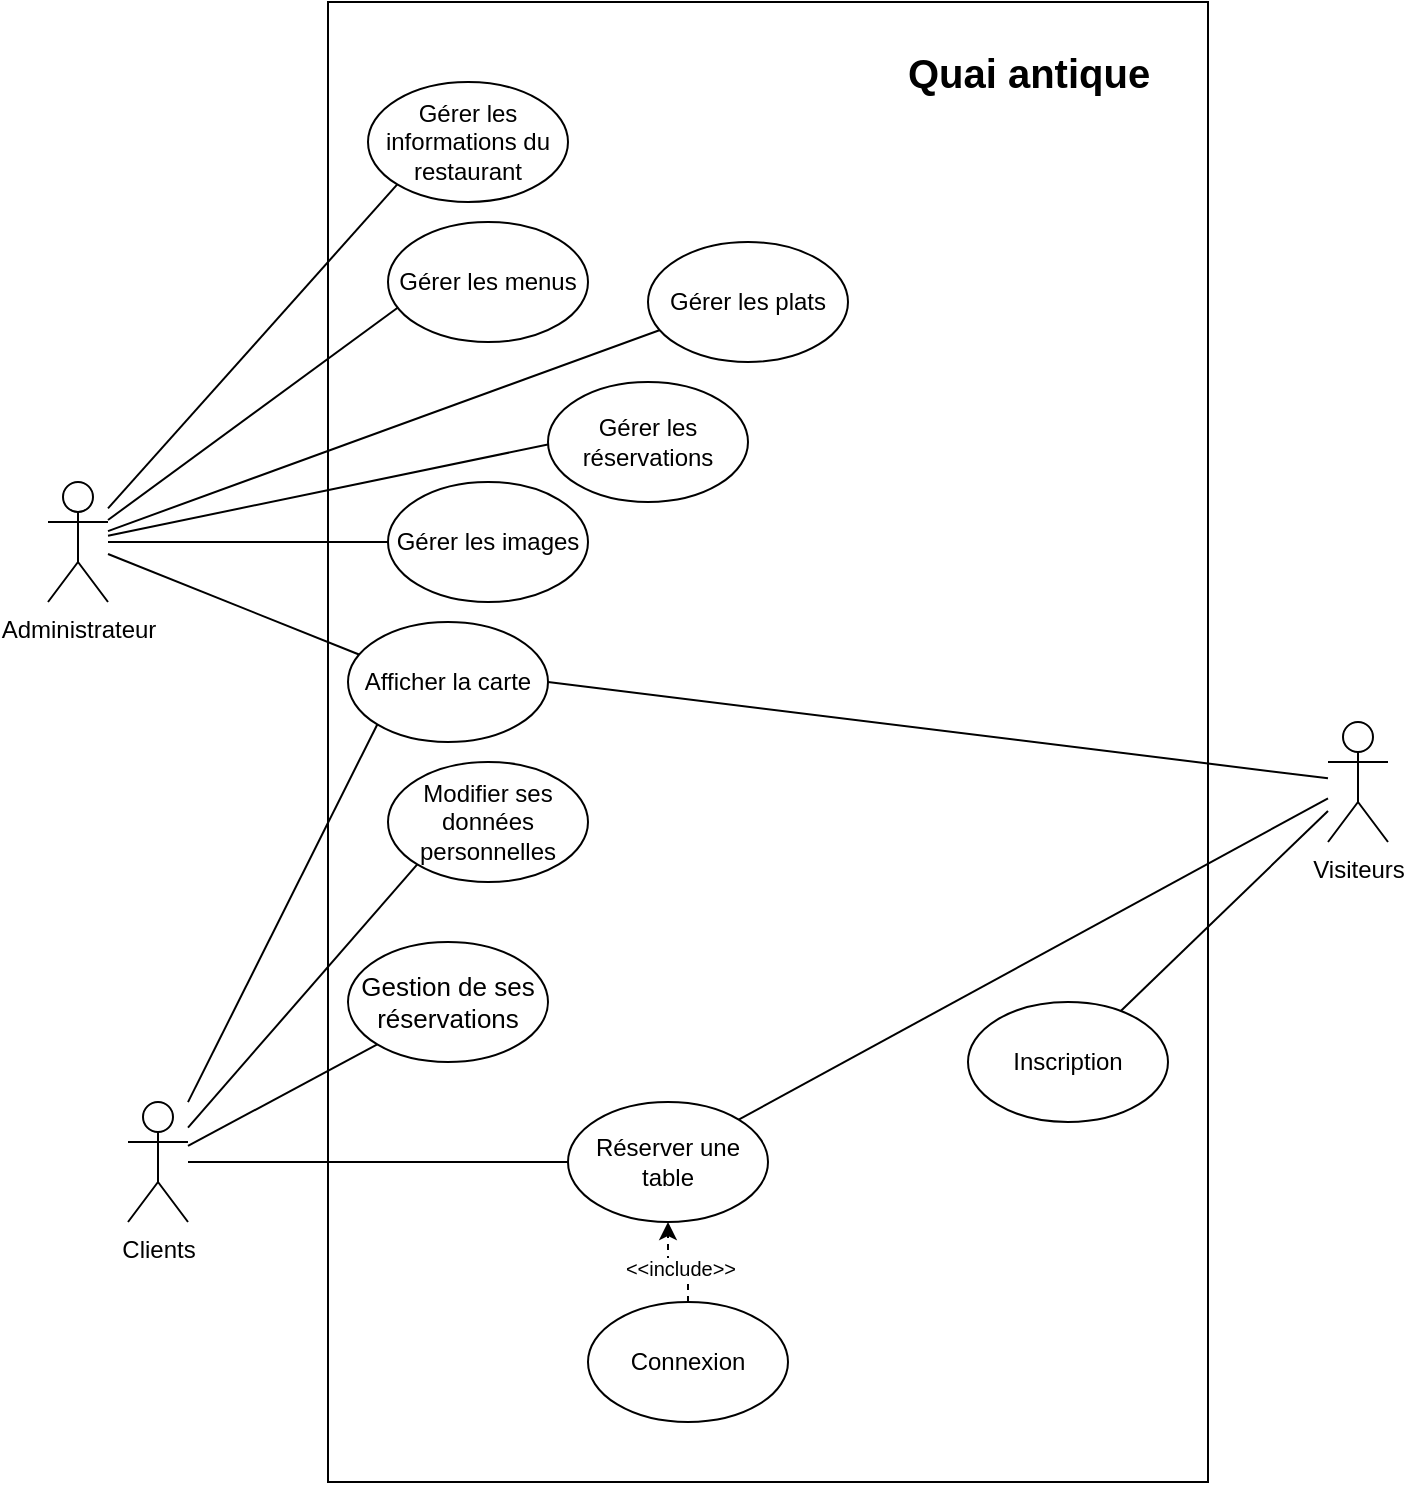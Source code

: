 <mxfile version="27.1.6">
  <diagram name="Page-1" id="9ogXYmJ0NX8_20f_0i38">
    <mxGraphModel dx="1375" dy="1920" grid="1" gridSize="10" guides="1" tooltips="1" connect="1" arrows="1" fold="1" page="1" pageScale="1" pageWidth="827" pageHeight="1169" math="0" shadow="0">
      <root>
        <mxCell id="0" />
        <mxCell id="1" parent="0" />
        <mxCell id="Xps_S79tUpGcCryAK6wD-1" value="" style="rounded=0;whiteSpace=wrap;html=1;" parent="1" vertex="1">
          <mxGeometry x="220" y="-80" width="440" height="740" as="geometry" />
        </mxCell>
        <mxCell id="Xps_S79tUpGcCryAK6wD-2" value="Quai antique" style="text;html=1;fontSize=20;fontStyle=1;verticalAlign=middle;align=center;fontColor=light-dark(#000000,#FFFFFF);" parent="1" vertex="1">
          <mxGeometry x="520" y="-70" width="100" height="50" as="geometry" />
        </mxCell>
        <mxCell id="ZktZ5bHbsv_R6d8ZuHNL-2" style="rounded=0;orthogonalLoop=1;jettySize=auto;html=1;entryX=0.055;entryY=0.271;entryDx=0;entryDy=0;endArrow=none;startFill=0;entryPerimeter=0;" edge="1" parent="1" source="Xps_S79tUpGcCryAK6wD-4" target="ZktZ5bHbsv_R6d8ZuHNL-1">
          <mxGeometry relative="1" as="geometry" />
        </mxCell>
        <mxCell id="ZktZ5bHbsv_R6d8ZuHNL-13" style="rounded=0;orthogonalLoop=1;jettySize=auto;html=1;entryX=0.06;entryY=0.7;entryDx=0;entryDy=0;endArrow=none;startFill=0;entryPerimeter=0;" edge="1" parent="1" source="Xps_S79tUpGcCryAK6wD-4" target="ZktZ5bHbsv_R6d8ZuHNL-10">
          <mxGeometry relative="1" as="geometry" />
        </mxCell>
        <mxCell id="ZktZ5bHbsv_R6d8ZuHNL-14" style="rounded=0;orthogonalLoop=1;jettySize=auto;html=1;entryX=0.06;entryY=0.733;entryDx=0;entryDy=0;endArrow=none;startFill=0;entryPerimeter=0;" edge="1" parent="1" source="Xps_S79tUpGcCryAK6wD-4" target="ZktZ5bHbsv_R6d8ZuHNL-11">
          <mxGeometry relative="1" as="geometry" />
        </mxCell>
        <mxCell id="ZktZ5bHbsv_R6d8ZuHNL-15" style="rounded=0;orthogonalLoop=1;jettySize=auto;html=1;endArrow=none;startFill=0;" edge="1" parent="1" source="Xps_S79tUpGcCryAK6wD-4" target="ZktZ5bHbsv_R6d8ZuHNL-12">
          <mxGeometry relative="1" as="geometry" />
        </mxCell>
        <mxCell id="ZktZ5bHbsv_R6d8ZuHNL-17" style="rounded=0;orthogonalLoop=1;jettySize=auto;html=1;entryX=0.06;entryY=0.5;entryDx=0;entryDy=0;endArrow=none;startFill=0;entryPerimeter=0;" edge="1" parent="1" source="Xps_S79tUpGcCryAK6wD-4" target="ZktZ5bHbsv_R6d8ZuHNL-16">
          <mxGeometry relative="1" as="geometry" />
        </mxCell>
        <mxCell id="Xps_S79tUpGcCryAK6wD-4" value="&lt;div&gt;Administrateur&lt;/div&gt;" style="shape=umlActor;verticalLabelPosition=bottom;verticalAlign=top;html=1;outlineConnect=0;" parent="1" vertex="1">
          <mxGeometry x="80" y="160" width="30" height="60" as="geometry" />
        </mxCell>
        <mxCell id="Xps_S79tUpGcCryAK6wD-13" style="rounded=0;orthogonalLoop=1;jettySize=auto;html=1;endArrow=none;startFill=0;entryX=0;entryY=0.5;entryDx=0;entryDy=0;" parent="1" source="Xps_S79tUpGcCryAK6wD-5" target="Xps_S79tUpGcCryAK6wD-12" edge="1">
          <mxGeometry relative="1" as="geometry">
            <mxPoint x="330" y="500" as="targetPoint" />
          </mxGeometry>
        </mxCell>
        <mxCell id="Xps_S79tUpGcCryAK6wD-5" value="&lt;div&gt;Clients&lt;/div&gt;" style="shape=umlActor;verticalLabelPosition=bottom;verticalAlign=top;html=1;outlineConnect=0;" parent="1" vertex="1">
          <mxGeometry x="120" y="470" width="30" height="60" as="geometry" />
        </mxCell>
        <mxCell id="Xps_S79tUpGcCryAK6wD-14" style="rounded=0;orthogonalLoop=1;jettySize=auto;html=1;entryX=1;entryY=0;entryDx=0;entryDy=0;endArrow=none;startFill=0;" parent="1" source="Xps_S79tUpGcCryAK6wD-6" target="Xps_S79tUpGcCryAK6wD-12" edge="1">
          <mxGeometry relative="1" as="geometry" />
        </mxCell>
        <mxCell id="Xps_S79tUpGcCryAK6wD-6" value="Visiteurs" style="shape=umlActor;verticalLabelPosition=bottom;verticalAlign=top;html=1;outlineConnect=0;" parent="1" vertex="1">
          <mxGeometry x="720" y="280" width="30" height="60" as="geometry" />
        </mxCell>
        <mxCell id="Xps_S79tUpGcCryAK6wD-8" value="Inscription" style="ellipse;whiteSpace=wrap;html=1;fontSize=12;" parent="1" vertex="1">
          <mxGeometry x="540" y="420" width="100" height="60" as="geometry" />
        </mxCell>
        <mxCell id="Xps_S79tUpGcCryAK6wD-9" style="rounded=0;orthogonalLoop=1;jettySize=auto;html=1;endArrow=none;startFill=0;" parent="1" source="Xps_S79tUpGcCryAK6wD-6" target="Xps_S79tUpGcCryAK6wD-8" edge="1">
          <mxGeometry relative="1" as="geometry">
            <mxPoint x="541" y="315" as="targetPoint" />
          </mxGeometry>
        </mxCell>
        <mxCell id="Xps_S79tUpGcCryAK6wD-12" value="Réserver une table" style="ellipse;whiteSpace=wrap;html=1;fontSize=12;" parent="1" vertex="1">
          <mxGeometry x="340" y="470" width="100" height="60" as="geometry" />
        </mxCell>
        <mxCell id="Xps_S79tUpGcCryAK6wD-17" style="edgeStyle=orthogonalEdgeStyle;rounded=0;orthogonalLoop=1;jettySize=auto;html=1;entryX=0.5;entryY=1;entryDx=0;entryDy=0;dashed=1;" parent="1" source="Xps_S79tUpGcCryAK6wD-15" target="Xps_S79tUpGcCryAK6wD-12" edge="1">
          <mxGeometry relative="1" as="geometry">
            <Array as="points" />
          </mxGeometry>
        </mxCell>
        <mxCell id="Xps_S79tUpGcCryAK6wD-18" value="&amp;lt;&amp;lt;include&amp;gt;&amp;gt;" style="edgeLabel;html=1;align=center;verticalAlign=middle;resizable=0;points=[];fontSize=10;" parent="Xps_S79tUpGcCryAK6wD-17" vertex="1" connectable="0">
          <mxGeometry x="-0.04" y="3" relative="1" as="geometry">
            <mxPoint as="offset" />
          </mxGeometry>
        </mxCell>
        <mxCell id="Xps_S79tUpGcCryAK6wD-15" value="Connexion" style="ellipse;whiteSpace=wrap;html=1;fontSize=12;" parent="1" vertex="1">
          <mxGeometry x="350" y="570" width="100" height="60" as="geometry" />
        </mxCell>
        <mxCell id="ZktZ5bHbsv_R6d8ZuHNL-1" value="Afficher la carte" style="ellipse;whiteSpace=wrap;html=1;fontSize=12;" vertex="1" parent="1">
          <mxGeometry x="230" y="230" width="100" height="60" as="geometry" />
        </mxCell>
        <mxCell id="ZktZ5bHbsv_R6d8ZuHNL-3" style="rounded=0;orthogonalLoop=1;jettySize=auto;html=1;entryX=0;entryY=1;entryDx=0;entryDy=0;endArrow=none;startFill=0;" edge="1" parent="1" source="Xps_S79tUpGcCryAK6wD-5" target="ZktZ5bHbsv_R6d8ZuHNL-1">
          <mxGeometry relative="1" as="geometry" />
        </mxCell>
        <mxCell id="ZktZ5bHbsv_R6d8ZuHNL-4" style="rounded=0;orthogonalLoop=1;jettySize=auto;html=1;entryX=1;entryY=0.5;entryDx=0;entryDy=0;endArrow=none;startFill=0;" edge="1" parent="1" source="Xps_S79tUpGcCryAK6wD-6" target="ZktZ5bHbsv_R6d8ZuHNL-1">
          <mxGeometry relative="1" as="geometry" />
        </mxCell>
        <mxCell id="ZktZ5bHbsv_R6d8ZuHNL-6" value="Gestion de ses réservations" style="ellipse;whiteSpace=wrap;html=1;fontSize=13;" vertex="1" parent="1">
          <mxGeometry x="230" y="390" width="100" height="60" as="geometry" />
        </mxCell>
        <mxCell id="ZktZ5bHbsv_R6d8ZuHNL-7" style="rounded=0;orthogonalLoop=1;jettySize=auto;html=1;entryX=0;entryY=1;entryDx=0;entryDy=0;endArrow=none;startFill=0;" edge="1" parent="1" source="Xps_S79tUpGcCryAK6wD-5" target="ZktZ5bHbsv_R6d8ZuHNL-6">
          <mxGeometry relative="1" as="geometry" />
        </mxCell>
        <mxCell id="ZktZ5bHbsv_R6d8ZuHNL-8" value="Modifier ses données personnelles" style="ellipse;whiteSpace=wrap;html=1;fontSize=12;" vertex="1" parent="1">
          <mxGeometry x="250" y="300" width="100" height="60" as="geometry" />
        </mxCell>
        <mxCell id="ZktZ5bHbsv_R6d8ZuHNL-9" style="rounded=0;orthogonalLoop=1;jettySize=auto;html=1;entryX=0;entryY=1;entryDx=0;entryDy=0;endArrow=none;startFill=0;" edge="1" parent="1" source="Xps_S79tUpGcCryAK6wD-5" target="ZktZ5bHbsv_R6d8ZuHNL-8">
          <mxGeometry relative="1" as="geometry" />
        </mxCell>
        <mxCell id="ZktZ5bHbsv_R6d8ZuHNL-10" value="Gérer les menus" style="ellipse;whiteSpace=wrap;html=1;" vertex="1" parent="1">
          <mxGeometry x="250" y="30" width="100" height="60" as="geometry" />
        </mxCell>
        <mxCell id="ZktZ5bHbsv_R6d8ZuHNL-11" value="Gérer les plats" style="ellipse;whiteSpace=wrap;html=1;" vertex="1" parent="1">
          <mxGeometry x="380" y="40" width="100" height="60" as="geometry" />
        </mxCell>
        <mxCell id="ZktZ5bHbsv_R6d8ZuHNL-12" value="Gérer les images" style="ellipse;whiteSpace=wrap;html=1;" vertex="1" parent="1">
          <mxGeometry x="250" y="160" width="100" height="60" as="geometry" />
        </mxCell>
        <mxCell id="ZktZ5bHbsv_R6d8ZuHNL-16" value="Gérer les réservations" style="ellipse;whiteSpace=wrap;html=1;" vertex="1" parent="1">
          <mxGeometry x="330" y="110" width="100" height="60" as="geometry" />
        </mxCell>
        <mxCell id="ZktZ5bHbsv_R6d8ZuHNL-18" value="Gérer les informations du restaurant" style="ellipse;whiteSpace=wrap;html=1;" vertex="1" parent="1">
          <mxGeometry x="240" y="-40" width="100" height="60" as="geometry" />
        </mxCell>
        <mxCell id="ZktZ5bHbsv_R6d8ZuHNL-19" style="rounded=0;orthogonalLoop=1;jettySize=auto;html=1;entryX=0;entryY=1;entryDx=0;entryDy=0;endArrow=none;startFill=0;" edge="1" parent="1" source="Xps_S79tUpGcCryAK6wD-4" target="ZktZ5bHbsv_R6d8ZuHNL-18">
          <mxGeometry relative="1" as="geometry" />
        </mxCell>
      </root>
    </mxGraphModel>
  </diagram>
</mxfile>
